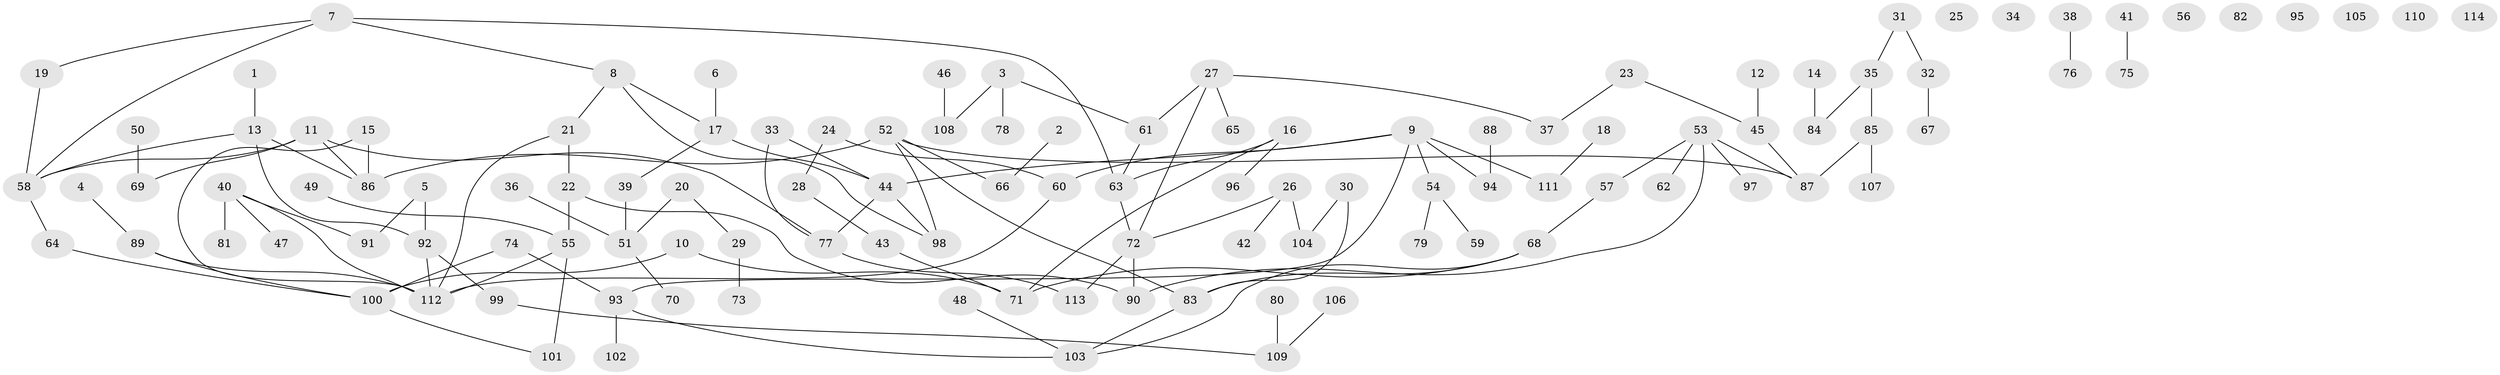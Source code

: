 // coarse degree distribution, {3: 0.19148936170212766, 2: 0.2978723404255319, 1: 0.2765957446808511, 4: 0.0851063829787234, 9: 0.0425531914893617, 7: 0.0425531914893617, 5: 0.0425531914893617, 6: 0.02127659574468085}
// Generated by graph-tools (version 1.1) at 2025/45/03/06/25 01:45:09]
// undirected, 114 vertices, 129 edges
graph export_dot {
graph [start="1"]
  node [color=gray90,style=filled];
  1;
  2;
  3;
  4;
  5;
  6;
  7;
  8;
  9;
  10;
  11;
  12;
  13;
  14;
  15;
  16;
  17;
  18;
  19;
  20;
  21;
  22;
  23;
  24;
  25;
  26;
  27;
  28;
  29;
  30;
  31;
  32;
  33;
  34;
  35;
  36;
  37;
  38;
  39;
  40;
  41;
  42;
  43;
  44;
  45;
  46;
  47;
  48;
  49;
  50;
  51;
  52;
  53;
  54;
  55;
  56;
  57;
  58;
  59;
  60;
  61;
  62;
  63;
  64;
  65;
  66;
  67;
  68;
  69;
  70;
  71;
  72;
  73;
  74;
  75;
  76;
  77;
  78;
  79;
  80;
  81;
  82;
  83;
  84;
  85;
  86;
  87;
  88;
  89;
  90;
  91;
  92;
  93;
  94;
  95;
  96;
  97;
  98;
  99;
  100;
  101;
  102;
  103;
  104;
  105;
  106;
  107;
  108;
  109;
  110;
  111;
  112;
  113;
  114;
  1 -- 13;
  2 -- 66;
  3 -- 61;
  3 -- 78;
  3 -- 108;
  4 -- 89;
  5 -- 91;
  5 -- 92;
  6 -- 17;
  7 -- 8;
  7 -- 19;
  7 -- 58;
  7 -- 63;
  8 -- 17;
  8 -- 21;
  8 -- 98;
  9 -- 44;
  9 -- 54;
  9 -- 60;
  9 -- 93;
  9 -- 94;
  9 -- 111;
  10 -- 71;
  10 -- 100;
  11 -- 58;
  11 -- 69;
  11 -- 77;
  11 -- 86;
  12 -- 45;
  13 -- 58;
  13 -- 86;
  13 -- 92;
  14 -- 84;
  15 -- 86;
  15 -- 112;
  16 -- 63;
  16 -- 71;
  16 -- 96;
  17 -- 39;
  17 -- 44;
  18 -- 111;
  19 -- 58;
  20 -- 29;
  20 -- 51;
  21 -- 22;
  21 -- 112;
  22 -- 55;
  22 -- 90;
  23 -- 37;
  23 -- 45;
  24 -- 28;
  24 -- 60;
  26 -- 42;
  26 -- 72;
  26 -- 104;
  27 -- 37;
  27 -- 61;
  27 -- 65;
  27 -- 72;
  28 -- 43;
  29 -- 73;
  30 -- 83;
  30 -- 104;
  31 -- 32;
  31 -- 35;
  32 -- 67;
  33 -- 44;
  33 -- 77;
  35 -- 84;
  35 -- 85;
  36 -- 51;
  38 -- 76;
  39 -- 51;
  40 -- 47;
  40 -- 81;
  40 -- 91;
  40 -- 112;
  41 -- 75;
  43 -- 71;
  44 -- 77;
  44 -- 98;
  45 -- 87;
  46 -- 108;
  48 -- 103;
  49 -- 55;
  50 -- 69;
  51 -- 70;
  52 -- 66;
  52 -- 83;
  52 -- 86;
  52 -- 87;
  52 -- 98;
  53 -- 57;
  53 -- 62;
  53 -- 87;
  53 -- 90;
  53 -- 97;
  54 -- 59;
  54 -- 79;
  55 -- 101;
  55 -- 112;
  57 -- 68;
  58 -- 64;
  60 -- 112;
  61 -- 63;
  63 -- 72;
  64 -- 100;
  68 -- 71;
  68 -- 83;
  68 -- 103;
  72 -- 90;
  72 -- 113;
  74 -- 93;
  74 -- 100;
  77 -- 113;
  80 -- 109;
  83 -- 103;
  85 -- 87;
  85 -- 107;
  88 -- 94;
  89 -- 100;
  89 -- 112;
  92 -- 99;
  92 -- 112;
  93 -- 102;
  93 -- 103;
  99 -- 109;
  100 -- 101;
  106 -- 109;
}
